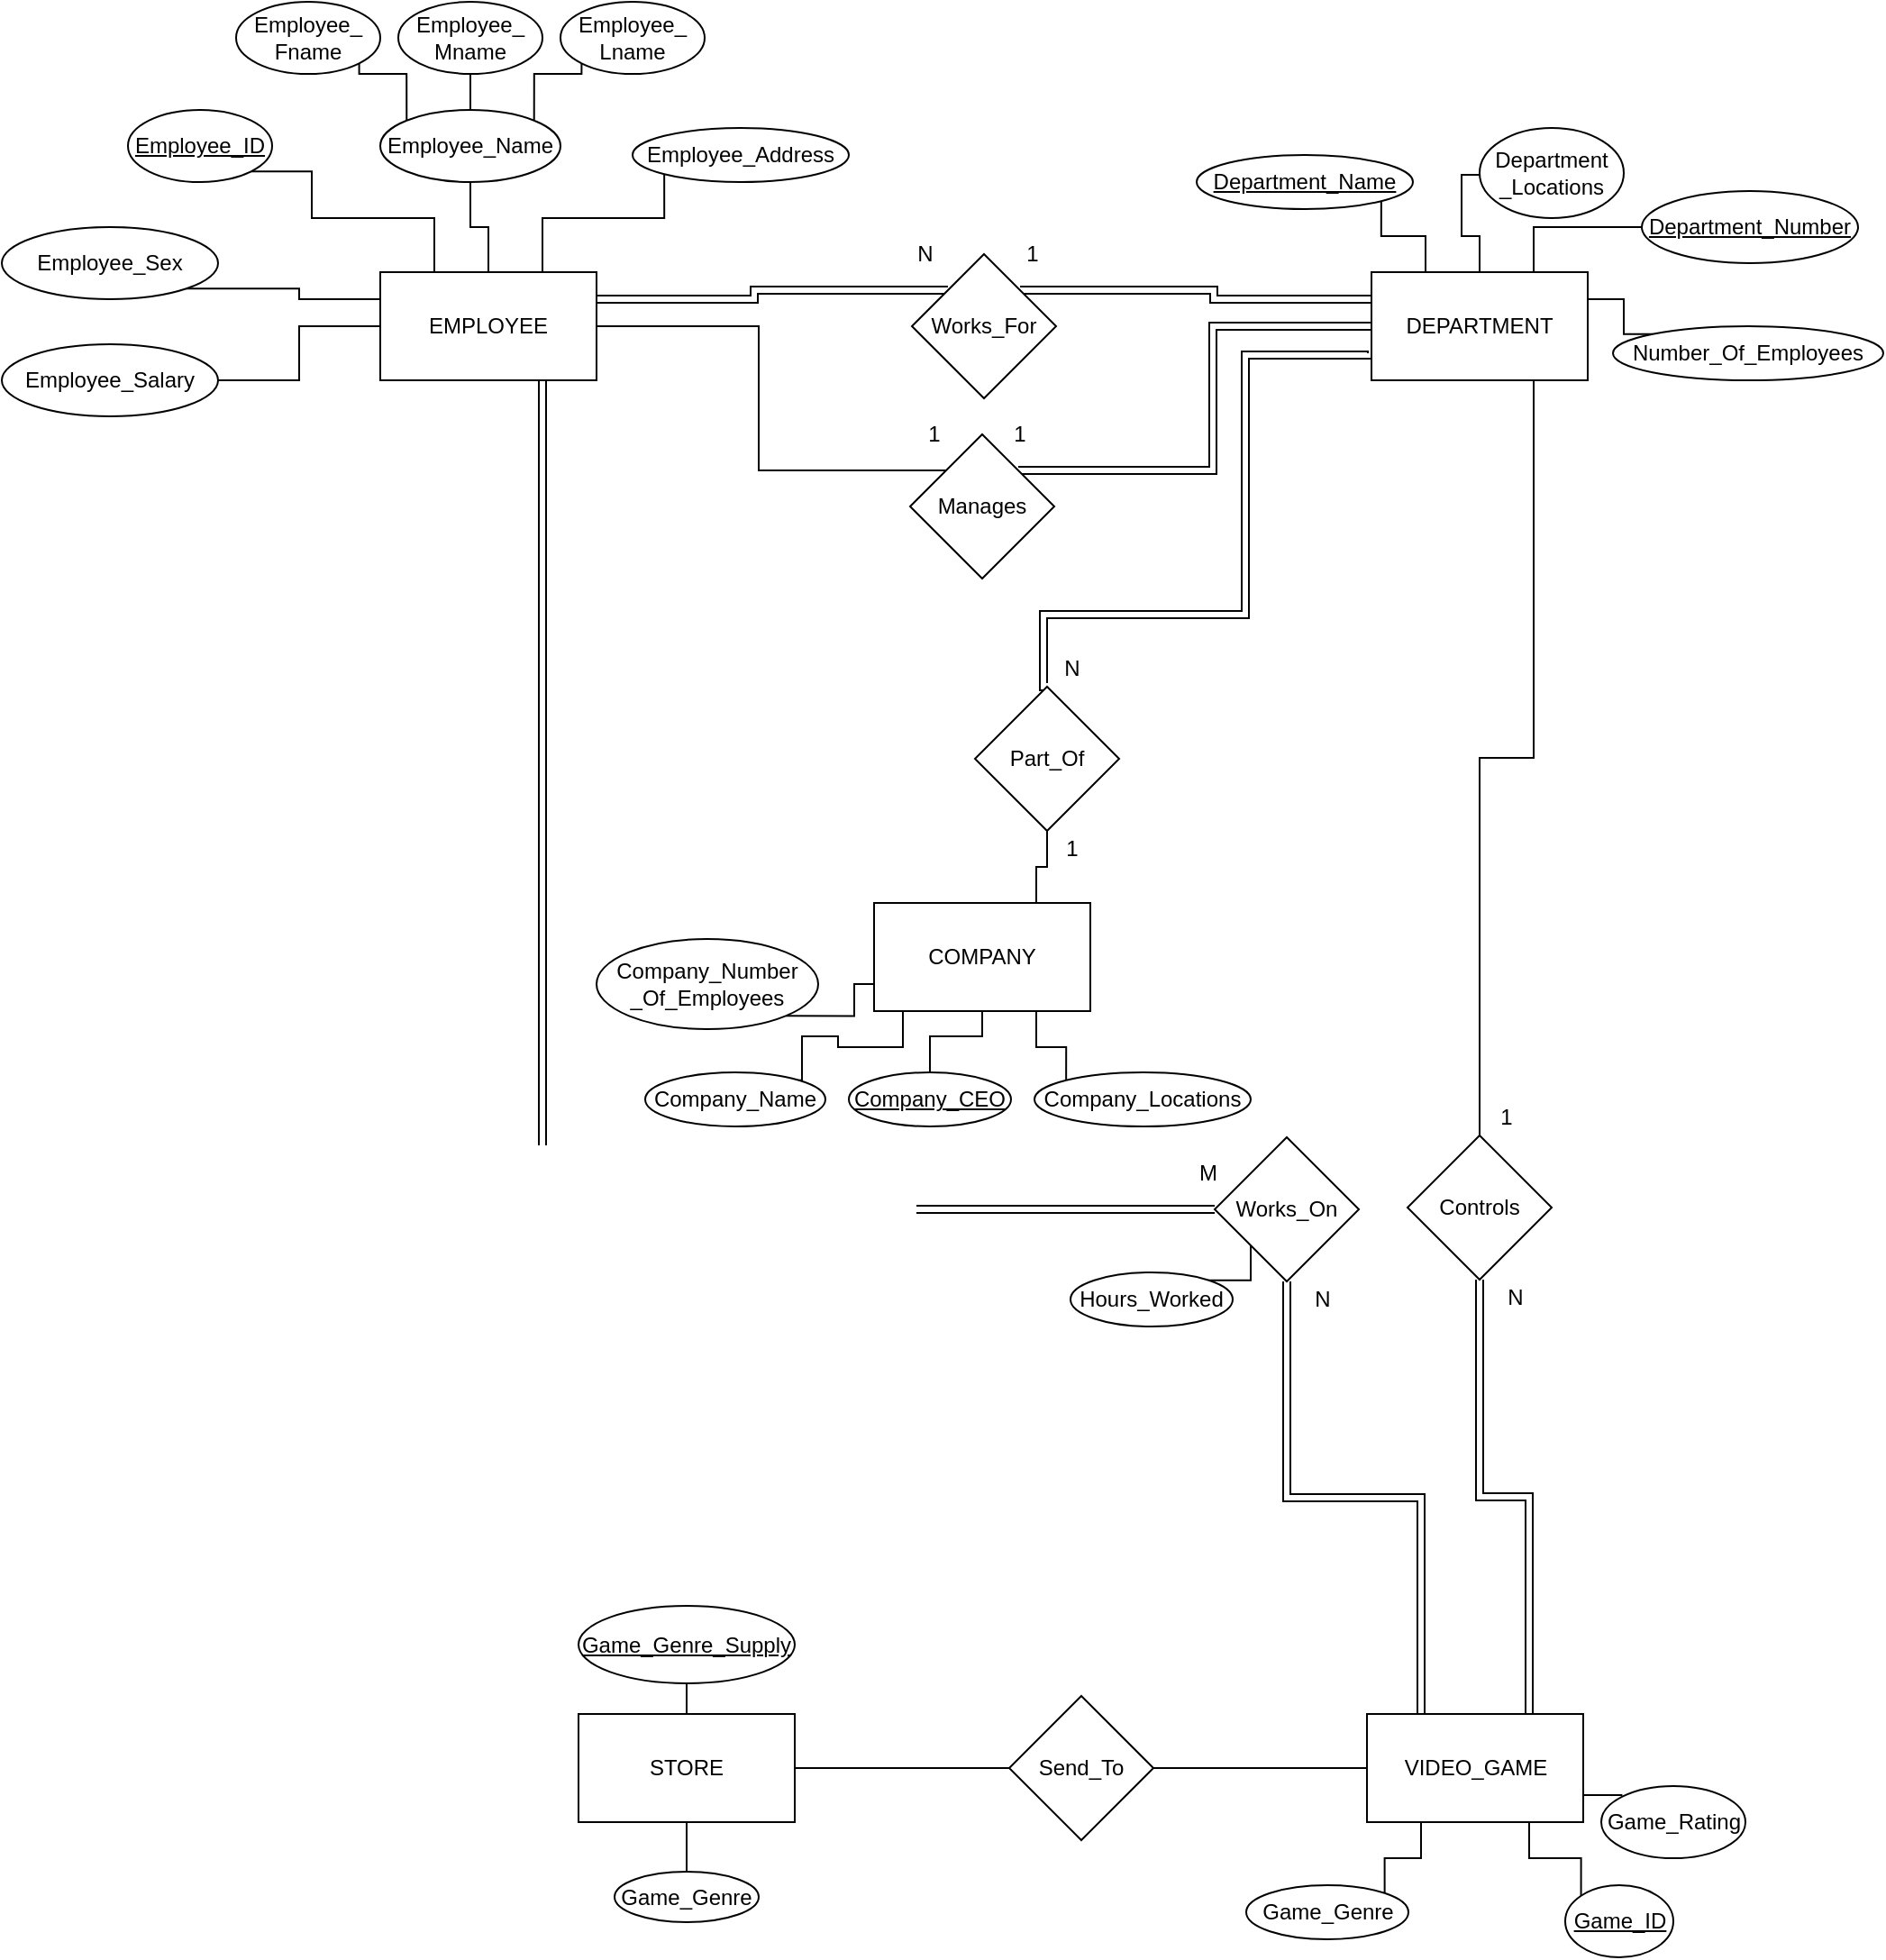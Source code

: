 <mxfile version="12.3.2" type="device" pages="5"><diagram id="pkWlkl_4wmQNtJCve50J" name="ER_Diagram"><mxGraphModel dx="2806" dy="2286" grid="1" gridSize="10" guides="1" tooltips="1" connect="1" arrows="1" fold="1" page="1" pageScale="1" pageWidth="850" pageHeight="1100" math="0" shadow="0"><root><mxCell id="I0w0LLHJPaxNUQu-10mH-0"/><mxCell id="I0w0LLHJPaxNUQu-10mH-1" parent="I0w0LLHJPaxNUQu-10mH-0"/><mxCell id="9fXInhG3Dvd31H-AmijZ-2" style="edgeStyle=orthogonalEdgeStyle;rounded=0;orthogonalLoop=1;jettySize=auto;html=1;exitX=0.75;exitY=1;exitDx=0;exitDy=0;entryX=0;entryY=0;entryDx=0;entryDy=0;endArrow=none;endFill=0;" edge="1" parent="I0w0LLHJPaxNUQu-10mH-1" source="I0w0LLHJPaxNUQu-10mH-2" target="Tpa4xKge-1lGGUMqEtfg-40"><mxGeometry relative="1" as="geometry"/></mxCell><mxCell id="9fXInhG3Dvd31H-AmijZ-3" style="edgeStyle=orthogonalEdgeStyle;rounded=0;orthogonalLoop=1;jettySize=auto;html=1;exitX=0.25;exitY=1;exitDx=0;exitDy=0;entryX=1;entryY=0;entryDx=0;entryDy=0;endArrow=none;endFill=0;" edge="1" parent="I0w0LLHJPaxNUQu-10mH-1" source="I0w0LLHJPaxNUQu-10mH-2" target="Tpa4xKge-1lGGUMqEtfg-39"><mxGeometry relative="1" as="geometry"><Array as="points"><mxPoint x="380" y="500"/><mxPoint x="380" y="520"/><mxPoint x="344" y="520"/><mxPoint x="344" y="514"/><mxPoint x="324" y="514"/></Array></mxGeometry></mxCell><mxCell id="I0w0LLHJPaxNUQu-10mH-2" value="COMPANY" style="rounded=0;whiteSpace=wrap;html=1;" vertex="1" parent="I0w0LLHJPaxNUQu-10mH-1"><mxGeometry x="364" y="440" width="120" height="60" as="geometry"/></mxCell><mxCell id="Tpa4xKge-1lGGUMqEtfg-28" style="edgeStyle=orthogonalEdgeStyle;rounded=0;orthogonalLoop=1;jettySize=auto;html=1;exitX=1;exitY=0.25;exitDx=0;exitDy=0;entryX=0;entryY=0;entryDx=0;entryDy=0;shape=link;" edge="1" parent="I0w0LLHJPaxNUQu-10mH-1" source="I0w0LLHJPaxNUQu-10mH-3" target="Tpa4xKge-1lGGUMqEtfg-24"><mxGeometry relative="1" as="geometry"/></mxCell><mxCell id="Tpa4xKge-1lGGUMqEtfg-30" style="edgeStyle=orthogonalEdgeStyle;rounded=0;orthogonalLoop=1;jettySize=auto;html=1;exitX=1;exitY=0.5;exitDx=0;exitDy=0;entryX=0;entryY=0;entryDx=0;entryDy=0;endArrow=none;endFill=0;" edge="1" parent="I0w0LLHJPaxNUQu-10mH-1" source="I0w0LLHJPaxNUQu-10mH-3" target="Tpa4xKge-1lGGUMqEtfg-25"><mxGeometry relative="1" as="geometry"><Array as="points"><mxPoint x="300" y="120"/><mxPoint x="300" y="200"/></Array></mxGeometry></mxCell><mxCell id="Tpa4xKge-1lGGUMqEtfg-51" style="edgeStyle=orthogonalEdgeStyle;rounded=0;orthogonalLoop=1;jettySize=auto;html=1;exitX=0.75;exitY=1;exitDx=0;exitDy=0;entryX=0;entryY=0.5;entryDx=0;entryDy=0;endArrow=none;endFill=0;shape=link;" edge="1" parent="I0w0LLHJPaxNUQu-10mH-1" source="I0w0LLHJPaxNUQu-10mH-3" target="Tpa4xKge-1lGGUMqEtfg-45"><mxGeometry relative="1" as="geometry"/></mxCell><mxCell id="I0w0LLHJPaxNUQu-10mH-3" value="EMPLOYEE" style="rounded=0;whiteSpace=wrap;html=1;" vertex="1" parent="I0w0LLHJPaxNUQu-10mH-1"><mxGeometry x="90" y="90" width="120" height="60" as="geometry"/></mxCell><mxCell id="Tpa4xKge-1lGGUMqEtfg-35" style="edgeStyle=orthogonalEdgeStyle;rounded=0;orthogonalLoop=1;jettySize=auto;html=1;exitX=0;exitY=0.75;exitDx=0;exitDy=0;entryX=0.5;entryY=0;entryDx=0;entryDy=0;endArrow=none;endFill=0;shape=link;" edge="1" parent="I0w0LLHJPaxNUQu-10mH-1" source="I0w0LLHJPaxNUQu-10mH-4" target="Tpa4xKge-1lGGUMqEtfg-34"><mxGeometry relative="1" as="geometry"><Array as="points"><mxPoint x="570" y="136"/><mxPoint x="570" y="280"/><mxPoint x="458" y="280"/></Array></mxGeometry></mxCell><mxCell id="Tpa4xKge-1lGGUMqEtfg-50" style="edgeStyle=orthogonalEdgeStyle;rounded=0;orthogonalLoop=1;jettySize=auto;html=1;exitX=0.75;exitY=1;exitDx=0;exitDy=0;entryX=0.5;entryY=0;entryDx=0;entryDy=0;endArrow=none;endFill=0;" edge="1" parent="I0w0LLHJPaxNUQu-10mH-1" source="I0w0LLHJPaxNUQu-10mH-4" target="Tpa4xKge-1lGGUMqEtfg-43"><mxGeometry relative="1" as="geometry"/></mxCell><mxCell id="fMg0SopHp3dBCs3YoweB-34" style="edgeStyle=orthogonalEdgeStyle;rounded=0;orthogonalLoop=1;jettySize=auto;html=1;exitX=0.25;exitY=0;exitDx=0;exitDy=0;entryX=1;entryY=1;entryDx=0;entryDy=0;endArrow=none;endFill=0;" edge="1" parent="I0w0LLHJPaxNUQu-10mH-1" source="I0w0LLHJPaxNUQu-10mH-4" target="Tpa4xKge-1lGGUMqEtfg-3"><mxGeometry relative="1" as="geometry"/></mxCell><mxCell id="fMg0SopHp3dBCs3YoweB-36" style="edgeStyle=orthogonalEdgeStyle;rounded=0;orthogonalLoop=1;jettySize=auto;html=1;exitX=0.5;exitY=0;exitDx=0;exitDy=0;entryX=0;entryY=0.5;entryDx=0;entryDy=0;endArrow=none;endFill=0;" edge="1" parent="I0w0LLHJPaxNUQu-10mH-1" source="I0w0LLHJPaxNUQu-10mH-4" target="Tpa4xKge-1lGGUMqEtfg-5"><mxGeometry relative="1" as="geometry"><Array as="points"><mxPoint x="700" y="70"/><mxPoint x="690" y="70"/><mxPoint x="690" y="36"/></Array></mxGeometry></mxCell><mxCell id="fMg0SopHp3dBCs3YoweB-37" style="edgeStyle=orthogonalEdgeStyle;rounded=0;orthogonalLoop=1;jettySize=auto;html=1;exitX=0.75;exitY=0;exitDx=0;exitDy=0;entryX=0;entryY=0.5;entryDx=0;entryDy=0;endArrow=none;endFill=0;" edge="1" parent="I0w0LLHJPaxNUQu-10mH-1" source="I0w0LLHJPaxNUQu-10mH-4" target="Tpa4xKge-1lGGUMqEtfg-37"><mxGeometry relative="1" as="geometry"/></mxCell><mxCell id="fMg0SopHp3dBCs3YoweB-38" style="edgeStyle=orthogonalEdgeStyle;rounded=0;orthogonalLoop=1;jettySize=auto;html=1;exitX=1;exitY=0.25;exitDx=0;exitDy=0;entryX=0;entryY=0;entryDx=0;entryDy=0;endArrow=none;endFill=0;" edge="1" parent="I0w0LLHJPaxNUQu-10mH-1" source="I0w0LLHJPaxNUQu-10mH-4" target="9fXInhG3Dvd31H-AmijZ-0"><mxGeometry relative="1" as="geometry"/></mxCell><mxCell id="I0w0LLHJPaxNUQu-10mH-4" value="DEPARTMENT" style="rounded=0;whiteSpace=wrap;html=1;" vertex="1" parent="I0w0LLHJPaxNUQu-10mH-1"><mxGeometry x="640" y="90" width="120" height="60" as="geometry"/></mxCell><mxCell id="Tpa4xKge-1lGGUMqEtfg-66" style="edgeStyle=orthogonalEdgeStyle;rounded=0;orthogonalLoop=1;jettySize=auto;html=1;exitX=0.25;exitY=1;exitDx=0;exitDy=0;entryX=1;entryY=0;entryDx=0;entryDy=0;endArrow=none;endFill=0;" edge="1" parent="I0w0LLHJPaxNUQu-10mH-1" source="I0w0LLHJPaxNUQu-10mH-6" target="Tpa4xKge-1lGGUMqEtfg-10"><mxGeometry relative="1" as="geometry"/></mxCell><mxCell id="Tpa4xKge-1lGGUMqEtfg-67" style="edgeStyle=orthogonalEdgeStyle;rounded=0;orthogonalLoop=1;jettySize=auto;html=1;exitX=0.75;exitY=1;exitDx=0;exitDy=0;entryX=0;entryY=0;entryDx=0;entryDy=0;endArrow=none;endFill=0;" edge="1" parent="I0w0LLHJPaxNUQu-10mH-1" source="I0w0LLHJPaxNUQu-10mH-6" target="Tpa4xKge-1lGGUMqEtfg-11"><mxGeometry relative="1" as="geometry"/></mxCell><mxCell id="fMg0SopHp3dBCs3YoweB-2" style="edgeStyle=orthogonalEdgeStyle;rounded=0;orthogonalLoop=1;jettySize=auto;html=1;exitX=1;exitY=0.75;exitDx=0;exitDy=0;entryX=0;entryY=0;entryDx=0;entryDy=0;endArrow=none;endFill=0;" edge="1" parent="I0w0LLHJPaxNUQu-10mH-1" source="I0w0LLHJPaxNUQu-10mH-6" target="fMg0SopHp3dBCs3YoweB-1"><mxGeometry relative="1" as="geometry"/></mxCell><mxCell id="C8VFhYp8qNl5yJrPvibs-2" style="edgeStyle=orthogonalEdgeStyle;rounded=0;orthogonalLoop=1;jettySize=auto;html=1;exitX=0;exitY=0.5;exitDx=0;exitDy=0;entryX=1;entryY=0.5;entryDx=0;entryDy=0;endArrow=none;endFill=0;" edge="1" parent="I0w0LLHJPaxNUQu-10mH-1" source="I0w0LLHJPaxNUQu-10mH-6" target="C8VFhYp8qNl5yJrPvibs-1"><mxGeometry relative="1" as="geometry"/></mxCell><mxCell id="I0w0LLHJPaxNUQu-10mH-6" value="VIDEO_GAME" style="rounded=0;whiteSpace=wrap;html=1;" vertex="1" parent="I0w0LLHJPaxNUQu-10mH-1"><mxGeometry x="637.5" y="890" width="120" height="60" as="geometry"/></mxCell><mxCell id="Tpa4xKge-1lGGUMqEtfg-12" style="edgeStyle=orthogonalEdgeStyle;rounded=0;orthogonalLoop=1;jettySize=auto;html=1;exitX=0.5;exitY=1;exitDx=0;exitDy=0;entryX=0.5;entryY=0;entryDx=0;entryDy=0;endArrow=none;endFill=0;" edge="1" parent="I0w0LLHJPaxNUQu-10mH-1" source="Tpa4xKge-1lGGUMqEtfg-0" target="I0w0LLHJPaxNUQu-10mH-3"><mxGeometry relative="1" as="geometry"/></mxCell><mxCell id="tMQsCEg2LR_papdAcjPk-3" style="edgeStyle=orthogonalEdgeStyle;rounded=0;orthogonalLoop=1;jettySize=auto;html=1;exitX=0.5;exitY=0;exitDx=0;exitDy=0;entryX=0.5;entryY=1;entryDx=0;entryDy=0;endArrow=none;endFill=0;" edge="1" parent="I0w0LLHJPaxNUQu-10mH-1" source="Tpa4xKge-1lGGUMqEtfg-0" target="tMQsCEg2LR_papdAcjPk-0"><mxGeometry relative="1" as="geometry"/></mxCell><mxCell id="tMQsCEg2LR_papdAcjPk-4" style="edgeStyle=orthogonalEdgeStyle;rounded=0;orthogonalLoop=1;jettySize=auto;html=1;exitX=1;exitY=0;exitDx=0;exitDy=0;entryX=0;entryY=1;entryDx=0;entryDy=0;endArrow=none;endFill=0;" edge="1" parent="I0w0LLHJPaxNUQu-10mH-1" source="Tpa4xKge-1lGGUMqEtfg-0" target="tMQsCEg2LR_papdAcjPk-1"><mxGeometry relative="1" as="geometry"/></mxCell><mxCell id="tMQsCEg2LR_papdAcjPk-5" style="edgeStyle=orthogonalEdgeStyle;rounded=0;orthogonalLoop=1;jettySize=auto;html=1;exitX=0;exitY=0;exitDx=0;exitDy=0;entryX=1;entryY=1;entryDx=0;entryDy=0;endArrow=none;endFill=0;" edge="1" parent="I0w0LLHJPaxNUQu-10mH-1" source="Tpa4xKge-1lGGUMqEtfg-0" target="tMQsCEg2LR_papdAcjPk-2"><mxGeometry relative="1" as="geometry"/></mxCell><mxCell id="Tpa4xKge-1lGGUMqEtfg-0" value="Employee_Name" style="ellipse;whiteSpace=wrap;html=1;" vertex="1" parent="I0w0LLHJPaxNUQu-10mH-1"><mxGeometry x="90" width="100" height="40" as="geometry"/></mxCell><mxCell id="Tpa4xKge-1lGGUMqEtfg-14" style="edgeStyle=orthogonalEdgeStyle;rounded=0;orthogonalLoop=1;jettySize=auto;html=1;exitX=0;exitY=1;exitDx=0;exitDy=0;entryX=0.75;entryY=0;entryDx=0;entryDy=0;endArrow=none;endFill=0;" edge="1" parent="I0w0LLHJPaxNUQu-10mH-1" source="Tpa4xKge-1lGGUMqEtfg-1" target="I0w0LLHJPaxNUQu-10mH-3"><mxGeometry relative="1" as="geometry"><Array as="points"><mxPoint x="248" y="60"/><mxPoint x="180" y="60"/></Array></mxGeometry></mxCell><mxCell id="Tpa4xKge-1lGGUMqEtfg-1" value="Employee_Address" style="ellipse;whiteSpace=wrap;html=1;" vertex="1" parent="I0w0LLHJPaxNUQu-10mH-1"><mxGeometry x="230" y="10" width="120" height="30" as="geometry"/></mxCell><mxCell id="Tpa4xKge-1lGGUMqEtfg-13" style="edgeStyle=orthogonalEdgeStyle;rounded=0;orthogonalLoop=1;jettySize=auto;html=1;exitX=1;exitY=1;exitDx=0;exitDy=0;entryX=0.25;entryY=0;entryDx=0;entryDy=0;endArrow=none;endFill=0;" edge="1" parent="I0w0LLHJPaxNUQu-10mH-1" source="Tpa4xKge-1lGGUMqEtfg-2" target="I0w0LLHJPaxNUQu-10mH-3"><mxGeometry relative="1" as="geometry"><Array as="points"><mxPoint x="52" y="60"/><mxPoint x="120" y="60"/></Array></mxGeometry></mxCell><mxCell id="Tpa4xKge-1lGGUMqEtfg-2" value="Employee_ID" style="ellipse;whiteSpace=wrap;html=1;fontStyle=4" vertex="1" parent="I0w0LLHJPaxNUQu-10mH-1"><mxGeometry x="-50" width="80" height="40" as="geometry"/></mxCell><mxCell id="Tpa4xKge-1lGGUMqEtfg-3" value="Department_Name" style="ellipse;whiteSpace=wrap;html=1;fontStyle=4" vertex="1" parent="I0w0LLHJPaxNUQu-10mH-1"><mxGeometry x="543" y="25" width="120" height="30" as="geometry"/></mxCell><mxCell id="Tpa4xKge-1lGGUMqEtfg-5" value="Department&lt;br&gt;_Locations" style="ellipse;whiteSpace=wrap;html=1;" vertex="1" parent="I0w0LLHJPaxNUQu-10mH-1"><mxGeometry x="700" y="10" width="80" height="50" as="geometry"/></mxCell><mxCell id="Tpa4xKge-1lGGUMqEtfg-10" value="Game_Genre" style="ellipse;whiteSpace=wrap;html=1;" vertex="1" parent="I0w0LLHJPaxNUQu-10mH-1"><mxGeometry x="570.5" y="985" width="90" height="30" as="geometry"/></mxCell><mxCell id="Tpa4xKge-1lGGUMqEtfg-11" value="Game_ID" style="ellipse;whiteSpace=wrap;html=1;fontStyle=4" vertex="1" parent="I0w0LLHJPaxNUQu-10mH-1"><mxGeometry x="747.5" y="985" width="60" height="40" as="geometry"/></mxCell><mxCell id="Tpa4xKge-1lGGUMqEtfg-21" style="edgeStyle=orthogonalEdgeStyle;rounded=0;orthogonalLoop=1;jettySize=auto;html=1;exitX=1;exitY=1;exitDx=0;exitDy=0;entryX=0;entryY=0.25;entryDx=0;entryDy=0;endArrow=none;endFill=0;" edge="1" parent="I0w0LLHJPaxNUQu-10mH-1" source="Tpa4xKge-1lGGUMqEtfg-18" target="I0w0LLHJPaxNUQu-10mH-3"><mxGeometry relative="1" as="geometry"/></mxCell><mxCell id="Tpa4xKge-1lGGUMqEtfg-18" value="Employee_Sex" style="ellipse;whiteSpace=wrap;html=1;" vertex="1" parent="I0w0LLHJPaxNUQu-10mH-1"><mxGeometry x="-120" y="65" width="120" height="40" as="geometry"/></mxCell><mxCell id="Tpa4xKge-1lGGUMqEtfg-22" style="edgeStyle=orthogonalEdgeStyle;rounded=0;orthogonalLoop=1;jettySize=auto;html=1;exitX=1;exitY=0.5;exitDx=0;exitDy=0;entryX=0;entryY=0.5;entryDx=0;entryDy=0;endArrow=none;endFill=0;" edge="1" parent="I0w0LLHJPaxNUQu-10mH-1" source="Tpa4xKge-1lGGUMqEtfg-19" target="I0w0LLHJPaxNUQu-10mH-3"><mxGeometry relative="1" as="geometry"/></mxCell><mxCell id="Tpa4xKge-1lGGUMqEtfg-19" value="Employee_Salary" style="ellipse;whiteSpace=wrap;html=1;" vertex="1" parent="I0w0LLHJPaxNUQu-10mH-1"><mxGeometry x="-120" y="130" width="120" height="40" as="geometry"/></mxCell><mxCell id="Tpa4xKge-1lGGUMqEtfg-29" style="edgeStyle=orthogonalEdgeStyle;rounded=0;orthogonalLoop=1;jettySize=auto;html=1;exitX=1;exitY=0;exitDx=0;exitDy=0;entryX=0;entryY=0.25;entryDx=0;entryDy=0;shape=link;" edge="1" parent="I0w0LLHJPaxNUQu-10mH-1" source="Tpa4xKge-1lGGUMqEtfg-24" target="I0w0LLHJPaxNUQu-10mH-4"><mxGeometry relative="1" as="geometry"/></mxCell><mxCell id="Tpa4xKge-1lGGUMqEtfg-24" value="Works_For" style="rhombus;whiteSpace=wrap;html=1;" vertex="1" parent="I0w0LLHJPaxNUQu-10mH-1"><mxGeometry x="385" y="80" width="80" height="80" as="geometry"/></mxCell><mxCell id="Tpa4xKge-1lGGUMqEtfg-31" style="edgeStyle=orthogonalEdgeStyle;shape=link;rounded=0;orthogonalLoop=1;jettySize=auto;html=1;exitX=1;exitY=0;exitDx=0;exitDy=0;entryX=0;entryY=0.5;entryDx=0;entryDy=0;" edge="1" parent="I0w0LLHJPaxNUQu-10mH-1" source="Tpa4xKge-1lGGUMqEtfg-25" target="I0w0LLHJPaxNUQu-10mH-4"><mxGeometry relative="1" as="geometry"/></mxCell><mxCell id="Tpa4xKge-1lGGUMqEtfg-25" value="Manages" style="rhombus;whiteSpace=wrap;html=1;" vertex="1" parent="I0w0LLHJPaxNUQu-10mH-1"><mxGeometry x="384" y="180" width="80" height="80" as="geometry"/></mxCell><mxCell id="Tpa4xKge-1lGGUMqEtfg-33" style="edgeStyle=orthogonalEdgeStyle;rounded=0;orthogonalLoop=1;jettySize=auto;html=1;exitX=0.5;exitY=0;exitDx=0;exitDy=0;entryX=0.5;entryY=1;entryDx=0;entryDy=0;endArrow=none;endFill=0;" edge="1" parent="I0w0LLHJPaxNUQu-10mH-1" source="Tpa4xKge-1lGGUMqEtfg-32" target="I0w0LLHJPaxNUQu-10mH-2"><mxGeometry relative="1" as="geometry"/></mxCell><mxCell id="Tpa4xKge-1lGGUMqEtfg-32" value="Company_CEO" style="ellipse;whiteSpace=wrap;html=1;fontStyle=4" vertex="1" parent="I0w0LLHJPaxNUQu-10mH-1"><mxGeometry x="350" y="534" width="90" height="30" as="geometry"/></mxCell><mxCell id="Tpa4xKge-1lGGUMqEtfg-36" style="edgeStyle=orthogonalEdgeStyle;rounded=0;orthogonalLoop=1;jettySize=auto;html=1;exitX=0.5;exitY=1;exitDx=0;exitDy=0;entryX=0.75;entryY=0;entryDx=0;entryDy=0;endArrow=none;endFill=0;" edge="1" parent="I0w0LLHJPaxNUQu-10mH-1" source="Tpa4xKge-1lGGUMqEtfg-34" target="I0w0LLHJPaxNUQu-10mH-2"><mxGeometry relative="1" as="geometry"/></mxCell><mxCell id="Tpa4xKge-1lGGUMqEtfg-34" value="Part_Of" style="rhombus;whiteSpace=wrap;html=1;" vertex="1" parent="I0w0LLHJPaxNUQu-10mH-1"><mxGeometry x="420" y="320" width="80" height="80" as="geometry"/></mxCell><mxCell id="Tpa4xKge-1lGGUMqEtfg-37" value="Department_Number" style="ellipse;whiteSpace=wrap;html=1;fontStyle=4" vertex="1" parent="I0w0LLHJPaxNUQu-10mH-1"><mxGeometry x="790" y="45" width="120" height="40" as="geometry"/></mxCell><mxCell id="Tpa4xKge-1lGGUMqEtfg-39" value="Company_Name" style="ellipse;whiteSpace=wrap;html=1;" vertex="1" parent="I0w0LLHJPaxNUQu-10mH-1"><mxGeometry x="237" y="534" width="100" height="30" as="geometry"/></mxCell><mxCell id="Tpa4xKge-1lGGUMqEtfg-40" value="Company_Locations" style="ellipse;whiteSpace=wrap;html=1;" vertex="1" parent="I0w0LLHJPaxNUQu-10mH-1"><mxGeometry x="453" y="534" width="120" height="30" as="geometry"/></mxCell><mxCell id="Tpa4xKge-1lGGUMqEtfg-73" style="edgeStyle=orthogonalEdgeStyle;shape=link;rounded=0;orthogonalLoop=1;jettySize=auto;html=1;exitX=0.5;exitY=1;exitDx=0;exitDy=0;entryX=0.75;entryY=0;entryDx=0;entryDy=0;endArrow=none;endFill=0;" edge="1" parent="I0w0LLHJPaxNUQu-10mH-1" source="Tpa4xKge-1lGGUMqEtfg-43" target="I0w0LLHJPaxNUQu-10mH-6"><mxGeometry relative="1" as="geometry"/></mxCell><mxCell id="Tpa4xKge-1lGGUMqEtfg-43" value="Controls" style="rhombus;whiteSpace=wrap;html=1;" vertex="1" parent="I0w0LLHJPaxNUQu-10mH-1"><mxGeometry x="660" y="569" width="80" height="80" as="geometry"/></mxCell><mxCell id="Tpa4xKge-1lGGUMqEtfg-48" style="edgeStyle=orthogonalEdgeStyle;rounded=0;orthogonalLoop=1;jettySize=auto;html=1;exitX=0.5;exitY=1;exitDx=0;exitDy=0;entryX=0.25;entryY=0;entryDx=0;entryDy=0;endArrow=none;endFill=0;shape=link;" edge="1" parent="I0w0LLHJPaxNUQu-10mH-1" source="Tpa4xKge-1lGGUMqEtfg-45" target="I0w0LLHJPaxNUQu-10mH-6"><mxGeometry relative="1" as="geometry"/></mxCell><mxCell id="Tpa4xKge-1lGGUMqEtfg-45" value="Works_On" style="rhombus;whiteSpace=wrap;html=1;" vertex="1" parent="I0w0LLHJPaxNUQu-10mH-1"><mxGeometry x="553" y="570" width="80" height="80" as="geometry"/></mxCell><mxCell id="fMg0SopHp3dBCs3YoweB-39" style="edgeStyle=orthogonalEdgeStyle;rounded=0;orthogonalLoop=1;jettySize=auto;html=1;exitX=1;exitY=0;exitDx=0;exitDy=0;entryX=0;entryY=1;entryDx=0;entryDy=0;endArrow=none;endFill=0;" edge="1" parent="I0w0LLHJPaxNUQu-10mH-1" source="Tpa4xKge-1lGGUMqEtfg-74" target="Tpa4xKge-1lGGUMqEtfg-45"><mxGeometry relative="1" as="geometry"/></mxCell><mxCell id="Tpa4xKge-1lGGUMqEtfg-74" value="Hours_Worked" style="ellipse;whiteSpace=wrap;html=1;" vertex="1" parent="I0w0LLHJPaxNUQu-10mH-1"><mxGeometry x="473" y="645" width="90" height="30" as="geometry"/></mxCell><mxCell id="9fXInhG3Dvd31H-AmijZ-0" value="Number_Of_Employees" style="ellipse;whiteSpace=wrap;html=1;" vertex="1" parent="I0w0LLHJPaxNUQu-10mH-1"><mxGeometry x="774" y="120" width="150" height="30" as="geometry"/></mxCell><mxCell id="fMg0SopHp3dBCs3YoweB-1" value="Game_Rating" style="ellipse;whiteSpace=wrap;html=1;" vertex="1" parent="I0w0LLHJPaxNUQu-10mH-1"><mxGeometry x="767.5" y="930" width="80" height="40" as="geometry"/></mxCell><mxCell id="fMg0SopHp3dBCs3YoweB-3" value="N" style="text;html=1;strokeColor=none;fillColor=none;align=center;verticalAlign=middle;whiteSpace=wrap;rounded=0;" vertex="1" parent="I0w0LLHJPaxNUQu-10mH-1"><mxGeometry x="385" y="70" width="15" height="20" as="geometry"/></mxCell><mxCell id="fMg0SopHp3dBCs3YoweB-4" value="1" style="text;html=1;strokeColor=none;fillColor=none;align=center;verticalAlign=middle;whiteSpace=wrap;rounded=0;" vertex="1" parent="I0w0LLHJPaxNUQu-10mH-1"><mxGeometry x="444" y="70" width="16" height="20" as="geometry"/></mxCell><mxCell id="fMg0SopHp3dBCs3YoweB-5" value="1" style="text;html=1;strokeColor=none;fillColor=none;align=center;verticalAlign=middle;whiteSpace=wrap;rounded=0;" vertex="1" parent="I0w0LLHJPaxNUQu-10mH-1"><mxGeometry x="390" y="170" width="15" height="20" as="geometry"/></mxCell><mxCell id="fMg0SopHp3dBCs3YoweB-6" value="1" style="text;html=1;strokeColor=none;fillColor=none;align=center;verticalAlign=middle;whiteSpace=wrap;rounded=0;" vertex="1" parent="I0w0LLHJPaxNUQu-10mH-1"><mxGeometry x="440" y="170" width="10" height="20" as="geometry"/></mxCell><mxCell id="fMg0SopHp3dBCs3YoweB-7" value="M" style="text;html=1;strokeColor=none;fillColor=none;align=center;verticalAlign=middle;whiteSpace=wrap;rounded=0;" vertex="1" parent="I0w0LLHJPaxNUQu-10mH-1"><mxGeometry x="543" y="580" width="13" height="20" as="geometry"/></mxCell><mxCell id="fMg0SopHp3dBCs3YoweB-8" value="N" style="text;html=1;strokeColor=none;fillColor=none;align=center;verticalAlign=middle;whiteSpace=wrap;rounded=0;" vertex="1" parent="I0w0LLHJPaxNUQu-10mH-1"><mxGeometry x="468" y="300" width="12" height="20" as="geometry"/></mxCell><mxCell id="fMg0SopHp3dBCs3YoweB-9" value="1" style="text;html=1;strokeColor=none;fillColor=none;align=center;verticalAlign=middle;whiteSpace=wrap;rounded=0;" vertex="1" parent="I0w0LLHJPaxNUQu-10mH-1"><mxGeometry x="468" y="400" width="12" height="20" as="geometry"/></mxCell><mxCell id="fMg0SopHp3dBCs3YoweB-10" value="N" style="text;html=1;strokeColor=none;fillColor=none;align=center;verticalAlign=middle;whiteSpace=wrap;rounded=0;" vertex="1" parent="I0w0LLHJPaxNUQu-10mH-1"><mxGeometry x="603" y="650" width="20" height="20" as="geometry"/></mxCell><mxCell id="fMg0SopHp3dBCs3YoweB-13" value="1" style="text;html=1;strokeColor=none;fillColor=none;align=center;verticalAlign=middle;whiteSpace=wrap;rounded=0;" vertex="1" parent="I0w0LLHJPaxNUQu-10mH-1"><mxGeometry x="710" y="549" width="10" height="20" as="geometry"/></mxCell><mxCell id="fMg0SopHp3dBCs3YoweB-14" value="N" style="text;html=1;strokeColor=none;fillColor=none;align=center;verticalAlign=middle;whiteSpace=wrap;rounded=0;" vertex="1" parent="I0w0LLHJPaxNUQu-10mH-1"><mxGeometry x="710" y="649" width="20" height="20" as="geometry"/></mxCell><mxCell id="zgAIjad5sz95lb8CeOy5-1" style="edgeStyle=orthogonalEdgeStyle;rounded=0;orthogonalLoop=1;jettySize=auto;html=1;exitX=1;exitY=1;exitDx=0;exitDy=0;entryX=0;entryY=0.75;entryDx=0;entryDy=0;endArrow=none;endFill=0;" edge="1" parent="I0w0LLHJPaxNUQu-10mH-1" source="zgAIjad5sz95lb8CeOy5-0" target="I0w0LLHJPaxNUQu-10mH-2"><mxGeometry relative="1" as="geometry"/></mxCell><mxCell id="zgAIjad5sz95lb8CeOy5-0" value="Company_Number&lt;br&gt;_Of_Employees" style="ellipse;whiteSpace=wrap;html=1;" vertex="1" parent="I0w0LLHJPaxNUQu-10mH-1"><mxGeometry x="210" y="460" width="123" height="50" as="geometry"/></mxCell><mxCell id="tMQsCEg2LR_papdAcjPk-0" value="Employee_&lt;br&gt;Mname" style="ellipse;whiteSpace=wrap;html=1;" vertex="1" parent="I0w0LLHJPaxNUQu-10mH-1"><mxGeometry x="100" y="-60" width="80" height="40" as="geometry"/></mxCell><mxCell id="tMQsCEg2LR_papdAcjPk-1" value="Employee_&lt;br&gt;Lname" style="ellipse;whiteSpace=wrap;html=1;" vertex="1" parent="I0w0LLHJPaxNUQu-10mH-1"><mxGeometry x="190" y="-60" width="80" height="40" as="geometry"/></mxCell><mxCell id="tMQsCEg2LR_papdAcjPk-2" value="Employee_&lt;br&gt;Fname" style="ellipse;whiteSpace=wrap;html=1;" vertex="1" parent="I0w0LLHJPaxNUQu-10mH-1"><mxGeometry x="10" y="-60" width="80" height="40" as="geometry"/></mxCell><mxCell id="CXb28EFtbrFEi3Utuk-g-3" style="edgeStyle=orthogonalEdgeStyle;rounded=0;orthogonalLoop=1;jettySize=auto;html=1;exitX=0.5;exitY=0;exitDx=0;exitDy=0;entryX=0.5;entryY=1;entryDx=0;entryDy=0;endArrow=none;endFill=0;" edge="1" parent="I0w0LLHJPaxNUQu-10mH-1" source="C8VFhYp8qNl5yJrPvibs-0" target="CXb28EFtbrFEi3Utuk-g-0"><mxGeometry relative="1" as="geometry"/></mxCell><mxCell id="C8VFhYp8qNl5yJrPvibs-0" value="STORE" style="rounded=0;whiteSpace=wrap;html=1;" vertex="1" parent="I0w0LLHJPaxNUQu-10mH-1"><mxGeometry x="200" y="890" width="120" height="60" as="geometry"/></mxCell><mxCell id="C8VFhYp8qNl5yJrPvibs-3" style="edgeStyle=orthogonalEdgeStyle;rounded=0;orthogonalLoop=1;jettySize=auto;html=1;exitX=0;exitY=0.5;exitDx=0;exitDy=0;entryX=1;entryY=0.5;entryDx=0;entryDy=0;endArrow=none;endFill=0;" edge="1" parent="I0w0LLHJPaxNUQu-10mH-1" source="C8VFhYp8qNl5yJrPvibs-1" target="C8VFhYp8qNl5yJrPvibs-0"><mxGeometry relative="1" as="geometry"/></mxCell><mxCell id="C8VFhYp8qNl5yJrPvibs-1" value="Send_To" style="rhombus;whiteSpace=wrap;html=1;" vertex="1" parent="I0w0LLHJPaxNUQu-10mH-1"><mxGeometry x="439" y="880" width="80" height="80" as="geometry"/></mxCell><mxCell id="CXb28EFtbrFEi3Utuk-g-0" value="Game_Genre_Supply" style="ellipse;whiteSpace=wrap;html=1;fontStyle=4" vertex="1" parent="I0w0LLHJPaxNUQu-10mH-1"><mxGeometry x="200" y="830" width="120" height="43" as="geometry"/></mxCell><mxCell id="CXb28EFtbrFEi3Utuk-g-2" style="edgeStyle=orthogonalEdgeStyle;rounded=0;orthogonalLoop=1;jettySize=auto;html=1;exitX=0.5;exitY=0;exitDx=0;exitDy=0;entryX=0.5;entryY=1;entryDx=0;entryDy=0;endArrow=none;endFill=0;" edge="1" parent="I0w0LLHJPaxNUQu-10mH-1" source="CXb28EFtbrFEi3Utuk-g-1" target="C8VFhYp8qNl5yJrPvibs-0"><mxGeometry relative="1" as="geometry"/></mxCell><mxCell id="CXb28EFtbrFEi3Utuk-g-1" value="Game_Genre" style="ellipse;whiteSpace=wrap;html=1;" vertex="1" parent="I0w0LLHJPaxNUQu-10mH-1"><mxGeometry x="220" y="977.5" width="80" height="28" as="geometry"/></mxCell></root></mxGraphModel></diagram><diagram id="ZIPgqgeMAU90umKxLe4V" name="DB_Schema"><mxGraphModel dx="1087" dy="659" grid="1" gridSize="10" guides="1" tooltips="1" connect="1" arrows="1" fold="1" page="1" pageScale="1" pageWidth="850" pageHeight="1100" math="0" shadow="0"><root><mxCell id="nCg6refTpVUew_x6CigD-0"/><mxCell id="nCg6refTpVUew_x6CigD-1" parent="nCg6refTpVUew_x6CigD-0"/><mxCell id="nCg6refTpVUew_x6CigD-2" value="DEPARTMENT" style="text;html=1;strokeColor=none;fillColor=none;align=center;verticalAlign=middle;whiteSpace=wrap;rounded=0;" vertex="1" parent="nCg6refTpVUew_x6CigD-1"><mxGeometry x="39" y="345" width="90" height="20" as="geometry"/></mxCell><mxCell id="nCg6refTpVUew_x6CigD-3" value="EMPLOYEE" style="text;html=1;strokeColor=none;fillColor=none;align=center;verticalAlign=middle;whiteSpace=wrap;rounded=0;" vertex="1" parent="nCg6refTpVUew_x6CigD-1"><mxGeometry x="39" y="225" width="80" height="20" as="geometry"/></mxCell><mxCell id="nCg6refTpVUew_x6CigD-4" value="COMPANY" style="text;html=1;strokeColor=none;fillColor=none;align=center;verticalAlign=middle;whiteSpace=wrap;rounded=0;" vertex="1" parent="nCg6refTpVUew_x6CigD-1"><mxGeometry x="60.5" y="465" width="70" height="20" as="geometry"/></mxCell><mxCell id="nCg6refTpVUew_x6CigD-5" value="VIDEO_GAME_PROJECT" style="text;html=1;strokeColor=none;fillColor=none;align=center;verticalAlign=middle;whiteSpace=wrap;rounded=0;" vertex="1" parent="nCg6refTpVUew_x6CigD-1"><mxGeometry x="39" y="704" width="159" height="20" as="geometry"/></mxCell><mxCell id="7Qw3aDB7f3oObxKeAIBY-5" value="Employee_ID" style="text;html=1;align=center;verticalAlign=middle;whiteSpace=wrap;rounded=0;fillColor=#f5f5f5;strokeColor=#666666;fontColor=#333333;fontStyle=4" vertex="1" parent="nCg6refTpVUew_x6CigD-1"><mxGeometry x="39" y="255" width="80" height="20" as="geometry"/></mxCell><mxCell id="7Qw3aDB7f3oObxKeAIBY-6" value="Department_Name" style="text;html=1;align=center;verticalAlign=middle;whiteSpace=wrap;rounded=0;fillColor=#f5f5f5;strokeColor=#666666;fontColor=#333333;fontStyle=4" vertex="1" parent="nCg6refTpVUew_x6CigD-1"><mxGeometry x="39" y="375" width="110" height="20" as="geometry"/></mxCell><mxCell id="zb_4u3D1972VGXdrIrJa-1" style="edgeStyle=orthogonalEdgeStyle;rounded=0;orthogonalLoop=1;jettySize=auto;html=1;exitX=0.25;exitY=1;exitDx=0;exitDy=0;entryX=0.5;entryY=1;entryDx=0;entryDy=0;startArrow=none;startFill=0;endArrow=classic;endFill=1;" edge="1" parent="nCg6refTpVUew_x6CigD-1" source="7Qw3aDB7f3oObxKeAIBY-7" target="7Qw3aDB7f3oObxKeAIBY-5"><mxGeometry relative="1" as="geometry"><Array as="points"><mxPoint x="67" y="535"/><mxPoint x="30" y="535"/><mxPoint x="30" y="310"/><mxPoint x="79" y="310"/></Array></mxGeometry></mxCell><mxCell id="7Qw3aDB7f3oObxKeAIBY-7" value="Company_CEO_ID" style="text;html=1;align=center;verticalAlign=middle;whiteSpace=wrap;rounded=0;fillColor=#f5f5f5;strokeColor=#666666;fontColor=#333333;fontStyle=4" vertex="1" parent="nCg6refTpVUew_x6CigD-1"><mxGeometry x="39" y="495" width="112" height="20" as="geometry"/></mxCell><mxCell id="nriuEcVPDP_5sA9yVsUk-3" style="edgeStyle=orthogonalEdgeStyle;rounded=0;orthogonalLoop=1;jettySize=auto;html=1;exitX=0.25;exitY=1;exitDx=0;exitDy=0;entryX=0.25;entryY=1;entryDx=0;entryDy=0;startArrow=none;startFill=0;endArrow=classic;endFill=1;" edge="1" parent="nCg6refTpVUew_x6CigD-1" source="7Qw3aDB7f3oObxKeAIBY-8" target="ykzurtgI0NPfVA8TbmjO-2"><mxGeometry relative="1" as="geometry"><Array as="points"><mxPoint x="58.5" y="775"/><mxPoint x="32.5" y="775"/><mxPoint x="32.5" y="675"/><mxPoint x="120.5" y="675"/></Array></mxGeometry></mxCell><mxCell id="7Qw3aDB7f3oObxKeAIBY-8" value="Game_ID" style="text;html=1;align=center;verticalAlign=middle;whiteSpace=wrap;rounded=0;fillColor=#f5f5f5;strokeColor=#666666;fontColor=#333333;fontStyle=4" vertex="1" parent="nCg6refTpVUew_x6CigD-1"><mxGeometry x="39" y="735" width="80" height="20" as="geometry"/></mxCell><mxCell id="7Qw3aDB7f3oObxKeAIBY-10" value="Employee_Fname" style="text;html=1;align=center;verticalAlign=middle;whiteSpace=wrap;rounded=0;fillColor=#f5f5f5;strokeColor=#666666;fontColor=#333333;" vertex="1" parent="nCg6refTpVUew_x6CigD-1"><mxGeometry x="119" y="255" width="110" height="20" as="geometry"/></mxCell><mxCell id="zjrPtLbM67DlkvBzpl9v-0" value="Employee_Address" style="text;html=1;align=center;verticalAlign=middle;whiteSpace=wrap;rounded=0;fillColor=#f5f5f5;strokeColor=#666666;fontColor=#333333;" vertex="1" parent="nCg6refTpVUew_x6CigD-1"><mxGeometry x="449" y="255" width="110" height="20" as="geometry"/></mxCell><mxCell id="pgIPS9RNpR96nf4sQopi-0" value="Employee_Sex" style="text;html=1;align=center;verticalAlign=middle;whiteSpace=wrap;rounded=0;fillColor=#f5f5f5;strokeColor=#666666;fontColor=#333333;" vertex="1" parent="nCg6refTpVUew_x6CigD-1"><mxGeometry x="559" y="255" width="90" height="20" as="geometry"/></mxCell><mxCell id="pgIPS9RNpR96nf4sQopi-1" value="Employee_Salary" style="text;html=1;align=center;verticalAlign=middle;whiteSpace=wrap;rounded=0;fillColor=#f5f5f5;strokeColor=#666666;fontColor=#333333;" vertex="1" parent="nCg6refTpVUew_x6CigD-1"><mxGeometry x="649" y="255" width="100" height="20" as="geometry"/></mxCell><mxCell id="YtSy1nwNeLSEPa6z377e-1" style="rounded=0;orthogonalLoop=1;jettySize=auto;html=1;exitX=0.75;exitY=0;exitDx=0;exitDy=0;entryX=0.25;entryY=1;entryDx=0;entryDy=0;startArrow=none;startFill=0;endArrow=classic;endFill=1;elbow=vertical;edgeStyle=orthogonalEdgeStyle;" edge="1" parent="nCg6refTpVUew_x6CigD-1" source="PLRHC7DFGDWdHuAmByUN-0" target="YtSy1nwNeLSEPa6z377e-0"><mxGeometry relative="1" as="geometry"/></mxCell><mxCell id="PLRHC7DFGDWdHuAmByUN-0" value="Department_Number" style="text;html=1;align=center;verticalAlign=middle;whiteSpace=wrap;rounded=0;fillColor=#f5f5f5;strokeColor=#666666;fontColor=#333333;fontStyle=4" vertex="1" parent="nCg6refTpVUew_x6CigD-1"><mxGeometry x="289" y="375" width="120" height="20" as="geometry"/></mxCell><mxCell id="TRXRzGBZfWyjNrbPaCgn-0" value="Department_Locations" style="text;html=1;align=center;verticalAlign=middle;whiteSpace=wrap;rounded=0;fillColor=#f5f5f5;strokeColor=#666666;fontColor=#333333;" vertex="1" parent="nCg6refTpVUew_x6CigD-1"><mxGeometry x="409" y="375" width="130" height="20" as="geometry"/></mxCell><mxCell id="TRXRzGBZfWyjNrbPaCgn-1" value="Department_Number_Of_Employees" style="text;html=1;align=center;verticalAlign=middle;whiteSpace=wrap;rounded=0;fillColor=#f5f5f5;strokeColor=#666666;fontColor=#333333;" vertex="1" parent="nCg6refTpVUew_x6CigD-1"><mxGeometry x="539" y="375" width="210" height="20" as="geometry"/></mxCell><mxCell id="orOLIaZdFOY7TGjrvyEx-0" value="Company_Name" style="text;html=1;align=center;verticalAlign=middle;whiteSpace=wrap;rounded=0;fillColor=#f5f5f5;strokeColor=#666666;fontColor=#333333;" vertex="1" parent="nCg6refTpVUew_x6CigD-1"><mxGeometry x="150.5" y="495" width="100" height="20" as="geometry"/></mxCell><mxCell id="orOLIaZdFOY7TGjrvyEx-1" value="Company_Locations" style="text;html=1;align=center;verticalAlign=middle;whiteSpace=wrap;rounded=0;fillColor=#f5f5f5;strokeColor=#666666;fontColor=#333333;" vertex="1" parent="nCg6refTpVUew_x6CigD-1"><mxGeometry x="250.5" y="495" width="120" height="20" as="geometry"/></mxCell><mxCell id="orOLIaZdFOY7TGjrvyEx-2" value="Company_Number_Of_Employees" style="text;html=1;align=center;verticalAlign=middle;whiteSpace=wrap;rounded=0;fillColor=#f5f5f5;strokeColor=#666666;fontColor=#333333;" vertex="1" parent="nCg6refTpVUew_x6CigD-1"><mxGeometry x="371" y="495" width="199" height="20" as="geometry"/></mxCell><mxCell id="Iq3h3liTvr6U-Jx2RE5M-1" value="Employee_Mname" style="text;html=1;align=center;verticalAlign=middle;whiteSpace=wrap;rounded=0;fillColor=#f5f5f5;strokeColor=#666666;fontColor=#333333;" vertex="1" parent="nCg6refTpVUew_x6CigD-1"><mxGeometry x="229" y="255" width="110" height="20" as="geometry"/></mxCell><mxCell id="Iq3h3liTvr6U-Jx2RE5M-2" value="Employee_Lname" style="text;html=1;align=center;verticalAlign=middle;whiteSpace=wrap;rounded=0;fillColor=#f5f5f5;strokeColor=#666666;fontColor=#333333;" vertex="1" parent="nCg6refTpVUew_x6CigD-1"><mxGeometry x="339" y="255" width="110" height="20" as="geometry"/></mxCell><mxCell id="Tu-j165zFH59eQS7XOrF-1" value="Game_Genre" style="text;html=1;align=center;verticalAlign=middle;whiteSpace=wrap;rounded=0;fillColor=#f5f5f5;strokeColor=#666666;fontColor=#333333;" vertex="1" parent="nCg6refTpVUew_x6CigD-1"><mxGeometry x="119" y="735" width="80" height="20" as="geometry"/></mxCell><mxCell id="Tu-j165zFH59eQS7XOrF-2" value="Game_Rating" style="text;html=1;align=center;verticalAlign=middle;whiteSpace=wrap;rounded=0;fillColor=#f5f5f5;strokeColor=#666666;fontColor=#333333;" vertex="1" parent="nCg6refTpVUew_x6CigD-1"><mxGeometry x="199" y="735" width="80" height="20" as="geometry"/></mxCell><mxCell id="n3rH-0eZO-upkS0sZFYg-0" value="STORE" style="text;html=1;strokeColor=none;fillColor=none;align=center;verticalAlign=middle;whiteSpace=wrap;rounded=0;" vertex="1" parent="nCg6refTpVUew_x6CigD-1"><mxGeometry x="39" y="825" width="80" height="20" as="geometry"/></mxCell><mxCell id="YtSy1nwNeLSEPa6z377e-5" style="edgeStyle=orthogonalEdgeStyle;rounded=0;orthogonalLoop=1;jettySize=auto;html=1;exitX=0.75;exitY=0;exitDx=0;exitDy=0;entryX=0.25;entryY=1;entryDx=0;entryDy=0;startArrow=none;startFill=0;endArrow=classic;endFill=1;" edge="1" parent="nCg6refTpVUew_x6CigD-1" source="n3rH-0eZO-upkS0sZFYg-1" target="Tu-j165zFH59eQS7XOrF-1"><mxGeometry relative="1" as="geometry"/></mxCell><mxCell id="n3rH-0eZO-upkS0sZFYg-1" value="Store_Game_Genre" style="text;html=1;align=center;verticalAlign=middle;whiteSpace=wrap;rounded=0;fillColor=#f5f5f5;strokeColor=#666666;fontColor=#333333;" vertex="1" parent="nCg6refTpVUew_x6CigD-1"><mxGeometry x="39" y="855" width="120" height="20" as="geometry"/></mxCell><mxCell id="n3rH-0eZO-upkS0sZFYg-3" value="Store_Game_Genre_Supply" style="text;html=1;align=center;verticalAlign=middle;whiteSpace=wrap;rounded=0;fillColor=#f5f5f5;strokeColor=#666666;fontColor=#333333;fontStyle=4" vertex="1" parent="nCg6refTpVUew_x6CigD-1"><mxGeometry x="159" y="855" width="160" height="20" as="geometry"/></mxCell><mxCell id="ykzurtgI0NPfVA8TbmjO-0" value="WORKS_ON" style="text;html=1;strokeColor=none;fillColor=none;align=center;verticalAlign=middle;whiteSpace=wrap;rounded=0;" vertex="1" parent="nCg6refTpVUew_x6CigD-1"><mxGeometry x="39" y="585" width="90" height="20" as="geometry"/></mxCell><mxCell id="zb_4u3D1972VGXdrIrJa-0" style="edgeStyle=orthogonalEdgeStyle;rounded=0;orthogonalLoop=1;jettySize=auto;html=1;exitX=0.25;exitY=1;exitDx=0;exitDy=0;entryX=0.25;entryY=1;entryDx=0;entryDy=0;startArrow=none;startFill=0;endArrow=classic;endFill=1;" edge="1" parent="nCg6refTpVUew_x6CigD-1" source="ykzurtgI0NPfVA8TbmjO-1" target="7Qw3aDB7f3oObxKeAIBY-5"><mxGeometry relative="1" as="geometry"><Array as="points"><mxPoint x="55" y="655"/><mxPoint x="10" y="655"/><mxPoint x="10" y="445"/><mxPoint x="20" y="445"/><mxPoint x="20" y="300"/><mxPoint x="59" y="300"/></Array></mxGeometry></mxCell><mxCell id="ykzurtgI0NPfVA8TbmjO-1" value="Emp_ID" style="text;html=1;align=center;verticalAlign=middle;whiteSpace=wrap;rounded=0;fillColor=#f5f5f5;strokeColor=#666666;fontColor=#333333;fontStyle=4" vertex="1" parent="nCg6refTpVUew_x6CigD-1"><mxGeometry x="39.5" y="615" width="64" height="20" as="geometry"/></mxCell><mxCell id="ykzurtgI0NPfVA8TbmjO-2" value="Game_ID" style="text;html=1;align=center;verticalAlign=middle;whiteSpace=wrap;rounded=0;fillColor=#f5f5f5;strokeColor=#666666;fontColor=#333333;fontStyle=4" vertex="1" parent="nCg6refTpVUew_x6CigD-1"><mxGeometry x="103.5" y="615" width="64" height="20" as="geometry"/></mxCell><mxCell id="YtSy1nwNeLSEPa6z377e-4" style="edgeStyle=orthogonalEdgeStyle;rounded=0;orthogonalLoop=1;jettySize=auto;html=1;exitX=0.75;exitY=0;exitDx=0;exitDy=0;entryX=0.75;entryY=1;entryDx=0;entryDy=0;startArrow=none;startFill=0;endArrow=classic;endFill=1;" edge="1" parent="nCg6refTpVUew_x6CigD-1" source="T-XMwbDseVCuIn4_JJZg-1" target="PLRHC7DFGDWdHuAmByUN-0"><mxGeometry relative="1" as="geometry"><Array as="points"><mxPoint x="332.5" y="695"/><mxPoint x="592.5" y="695"/><mxPoint x="592.5" y="455"/><mxPoint x="378.5" y="455"/></Array></mxGeometry></mxCell><mxCell id="T-XMwbDseVCuIn4_JJZg-1" value="Dept_Num" style="text;html=1;align=center;verticalAlign=middle;whiteSpace=wrap;rounded=0;fillColor=#f5f5f5;strokeColor=#666666;fontColor=#333333;fontStyle=0" vertex="1" parent="nCg6refTpVUew_x6CigD-1"><mxGeometry x="279" y="735" width="70" height="20" as="geometry"/></mxCell><mxCell id="8f2G1_rgfiyFF_shuapR-4" style="edgeStyle=orthogonalEdgeStyle;rounded=0;orthogonalLoop=1;jettySize=auto;html=1;exitX=0.75;exitY=0;exitDx=0;exitDy=0;entryX=0.75;entryY=1;entryDx=0;entryDy=0;startArrow=none;startFill=0;endArrow=classic;endFill=1;" edge="1" parent="nCg6refTpVUew_x6CigD-1" source="8f2G1_rgfiyFF_shuapR-2" target="TRXRzGBZfWyjNrbPaCgn-0"><mxGeometry relative="1" as="geometry"><Array as="points"><mxPoint x="438.5" y="735"/><mxPoint x="438.5" y="715"/><mxPoint x="612.5" y="715"/><mxPoint x="612.5" y="435"/><mxPoint x="506.5" y="435"/></Array></mxGeometry></mxCell><mxCell id="8f2G1_rgfiyFF_shuapR-2" value="Development_Dept_Loc" style="text;html=1;align=center;verticalAlign=middle;whiteSpace=wrap;rounded=0;fillColor=#f5f5f5;strokeColor=#666666;fontColor=#333333;" vertex="1" parent="nCg6refTpVUew_x6CigD-1"><mxGeometry x="349.5" y="735" width="144" height="20" as="geometry"/></mxCell><mxCell id="sKBLr7jIM8qXnfE6oQH3-0" value="Hours_Worked" style="text;html=1;align=center;verticalAlign=middle;whiteSpace=wrap;rounded=0;fillColor=#f5f5f5;strokeColor=#666666;fontColor=#333333;fontStyle=0" vertex="1" parent="nCg6refTpVUew_x6CigD-1"><mxGeometry x="167.5" y="615" width="94" height="20" as="geometry"/></mxCell><mxCell id="YtSy1nwNeLSEPa6z377e-0" value="Dept_Numb" style="text;html=1;align=center;verticalAlign=middle;whiteSpace=wrap;rounded=0;fillColor=#f5f5f5;strokeColor=#666666;fontColor=#333333;" vertex="1" parent="nCg6refTpVUew_x6CigD-1"><mxGeometry x="749.5" y="255" width="79" height="20" as="geometry"/></mxCell><mxCell id="YtSy1nwNeLSEPa6z377e-3" style="edgeStyle=orthogonalEdgeStyle;rounded=0;orthogonalLoop=1;jettySize=auto;html=1;exitX=0.25;exitY=0;exitDx=0;exitDy=0;entryX=0.75;entryY=1;entryDx=0;entryDy=0;startArrow=none;startFill=0;endArrow=classic;endFill=1;" edge="1" parent="nCg6refTpVUew_x6CigD-1" source="Iq3h3liTvr6U-Jx2RE5M-0" target="7Qw3aDB7f3oObxKeAIBY-5"><mxGeometry relative="1" as="geometry"/></mxCell><mxCell id="Iq3h3liTvr6U-Jx2RE5M-0" value="Department_Manager_ID" style="text;html=1;align=center;verticalAlign=middle;whiteSpace=wrap;rounded=0;fillColor=#f5f5f5;strokeColor=#666666;fontColor=#333333;" vertex="1" parent="nCg6refTpVUew_x6CigD-1"><mxGeometry x="149" y="375" width="140" height="20" as="geometry"/></mxCell></root></mxGraphModel></diagram><diagram id="cSMNe-1Qeuf3W6kxZVBh" name="Video_Game_Project_Table_Data"><mxGraphModel dx="978" dy="593" grid="1" gridSize="10" guides="1" tooltips="1" connect="1" arrows="1" fold="1" page="1" pageScale="1" pageWidth="850" pageHeight="1100" math="0" shadow="0"><root><mxCell id="wreUJIrUyPuzbWk5Qhg6-0"/><mxCell id="wreUJIrUyPuzbWk5Qhg6-1" parent="wreUJIrUyPuzbWk5Qhg6-0"/><mxCell id="wreUJIrUyPuzbWk5Qhg6-2" value="VIDEO_GAME_PROJECT" style="text;html=1;strokeColor=none;fillColor=none;align=center;verticalAlign=middle;whiteSpace=wrap;rounded=0;" vertex="1" parent="wreUJIrUyPuzbWk5Qhg6-1"><mxGeometry x="197" y="40" width="159" height="20" as="geometry"/></mxCell><mxCell id="wreUJIrUyPuzbWk5Qhg6-3" value="Game_ID" style="text;html=1;align=center;verticalAlign=middle;whiteSpace=wrap;rounded=0;fillColor=#f5f5f5;strokeColor=#666666;fontColor=#333333;fontStyle=4" vertex="1" parent="wreUJIrUyPuzbWk5Qhg6-1"><mxGeometry x="197" y="71" width="80" height="20" as="geometry"/></mxCell><mxCell id="wreUJIrUyPuzbWk5Qhg6-4" value="Game_Genre" style="text;html=1;align=center;verticalAlign=middle;whiteSpace=wrap;rounded=0;fillColor=#f5f5f5;strokeColor=#666666;fontColor=#333333;" vertex="1" parent="wreUJIrUyPuzbWk5Qhg6-1"><mxGeometry x="277" y="71" width="80" height="20" as="geometry"/></mxCell><mxCell id="wreUJIrUyPuzbWk5Qhg6-5" value="Game_Rating" style="text;html=1;align=center;verticalAlign=middle;whiteSpace=wrap;rounded=0;fillColor=#f5f5f5;strokeColor=#666666;fontColor=#333333;" vertex="1" parent="wreUJIrUyPuzbWk5Qhg6-1"><mxGeometry x="357" y="71" width="80" height="20" as="geometry"/></mxCell><mxCell id="wreUJIrUyPuzbWk5Qhg6-6" value="Dept_Num" style="text;html=1;align=center;verticalAlign=middle;whiteSpace=wrap;rounded=0;fillColor=#f5f5f5;strokeColor=#666666;fontColor=#333333;fontStyle=0" vertex="1" parent="wreUJIrUyPuzbWk5Qhg6-1"><mxGeometry x="437" y="71" width="70" height="20" as="geometry"/></mxCell><mxCell id="wreUJIrUyPuzbWk5Qhg6-7" value="Development_Dept_Loc" style="text;html=1;align=center;verticalAlign=middle;whiteSpace=wrap;rounded=0;fillColor=#f5f5f5;strokeColor=#666666;fontColor=#333333;" vertex="1" parent="wreUJIrUyPuzbWk5Qhg6-1"><mxGeometry x="507.5" y="71" width="144" height="20" as="geometry"/></mxCell></root></mxGraphModel></diagram><diagram id="s940UsfAf-N2EbRcAt05" name="Store_Table_Data"><mxGraphModel dx="978" dy="593" grid="1" gridSize="10" guides="1" tooltips="1" connect="1" arrows="1" fold="1" page="1" pageScale="1" pageWidth="850" pageHeight="1100" math="0" shadow="0"><root><mxCell id="1dn5J9HyCBoncMlD1uZp-0"/><mxCell id="1dn5J9HyCBoncMlD1uZp-1" parent="1dn5J9HyCBoncMlD1uZp-0"/><mxCell id="YgVVDuLZjBLiZhUaUtRX-0" value="STORE" style="text;html=1;strokeColor=none;fillColor=none;align=center;verticalAlign=middle;whiteSpace=wrap;rounded=0;" vertex="1" parent="1dn5J9HyCBoncMlD1uZp-1"><mxGeometry x="285" y="40" width="80" height="20" as="geometry"/></mxCell><mxCell id="YgVVDuLZjBLiZhUaUtRX-1" value="Store_Game_Genre" style="text;html=1;align=center;verticalAlign=middle;whiteSpace=wrap;rounded=0;fillColor=#f5f5f5;strokeColor=#666666;fontColor=#333333;" vertex="1" parent="1dn5J9HyCBoncMlD1uZp-1"><mxGeometry x="285" y="70" width="120" height="20" as="geometry"/></mxCell><mxCell id="YgVVDuLZjBLiZhUaUtRX-2" value="Store_Game_Genre_Supply" style="text;html=1;align=center;verticalAlign=middle;whiteSpace=wrap;rounded=0;fillColor=#f5f5f5;strokeColor=#666666;fontColor=#333333;fontStyle=4" vertex="1" parent="1dn5J9HyCBoncMlD1uZp-1"><mxGeometry x="405" y="70" width="160" height="20" as="geometry"/></mxCell></root></mxGraphModel></diagram><diagram id="5lfh2FhJPkKQbvSmLHhw" name="Extra"><mxGraphModel dx="978" dy="593" grid="1" gridSize="10" guides="1" tooltips="1" connect="1" arrows="1" fold="1" page="1" pageScale="1" pageWidth="850" pageHeight="1100" math="0" shadow="0"><root><mxCell id="CIj_2Wbp7sGb237M8wjP-0"/><mxCell id="CIj_2Wbp7sGb237M8wjP-1" parent="CIj_2Wbp7sGb237M8wjP-0"/><mxCell id="Z_RMjgAWeGrOBbAyBGNI-0" style="edgeStyle=orthogonalEdgeStyle;rounded=0;orthogonalLoop=1;jettySize=auto;html=1;exitX=1;exitY=0.25;exitDx=0;exitDy=0;entryX=0;entryY=0.5;entryDx=0;entryDy=0;endArrow=none;endFill=0;" edge="1" source="Z_RMjgAWeGrOBbAyBGNI-6" target="Z_RMjgAWeGrOBbAyBGNI-8" parent="CIj_2Wbp7sGb237M8wjP-1"><mxGeometry relative="1" as="geometry"><Array as="points"><mxPoint x="500" y="355"/><mxPoint x="500" y="290"/></Array></mxGeometry></mxCell><mxCell id="Z_RMjgAWeGrOBbAyBGNI-1" style="edgeStyle=orthogonalEdgeStyle;rounded=0;orthogonalLoop=1;jettySize=auto;html=1;exitX=1;exitY=0.75;exitDx=0;exitDy=0;entryX=0;entryY=0.5;entryDx=0;entryDy=0;endArrow=none;endFill=0;" edge="1" source="Z_RMjgAWeGrOBbAyBGNI-6" target="Z_RMjgAWeGrOBbAyBGNI-7" parent="CIj_2Wbp7sGb237M8wjP-1"><mxGeometry relative="1" as="geometry"><Array as="points"><mxPoint x="500" y="385"/><mxPoint x="500" y="450"/></Array></mxGeometry></mxCell><mxCell id="Z_RMjgAWeGrOBbAyBGNI-2" style="edgeStyle=orthogonalEdgeStyle;rounded=0;orthogonalLoop=1;jettySize=auto;html=1;exitX=1;exitY=0.5;exitDx=0;exitDy=0;entryX=0;entryY=0.5;entryDx=0;entryDy=0;endArrow=none;endFill=0;" edge="1" source="Z_RMjgAWeGrOBbAyBGNI-6" target="Z_RMjgAWeGrOBbAyBGNI-13" parent="CIj_2Wbp7sGb237M8wjP-1"><mxGeometry relative="1" as="geometry"/></mxCell><mxCell id="Z_RMjgAWeGrOBbAyBGNI-3" style="edgeStyle=orthogonalEdgeStyle;rounded=0;orthogonalLoop=1;jettySize=auto;html=1;exitX=0.5;exitY=0;exitDx=0;exitDy=0;entryX=0.5;entryY=1;entryDx=0;entryDy=0;endArrow=none;endFill=0;" edge="1" source="Z_RMjgAWeGrOBbAyBGNI-6" target="Z_RMjgAWeGrOBbAyBGNI-16" parent="CIj_2Wbp7sGb237M8wjP-1"><mxGeometry relative="1" as="geometry"/></mxCell><mxCell id="Z_RMjgAWeGrOBbAyBGNI-4" style="edgeStyle=orthogonalEdgeStyle;rounded=0;orthogonalLoop=1;jettySize=auto;html=1;exitX=0;exitY=0.5;exitDx=0;exitDy=0;entryX=1;entryY=0.5;entryDx=0;entryDy=0;endArrow=none;endFill=0;" edge="1" source="Z_RMjgAWeGrOBbAyBGNI-6" parent="CIj_2Wbp7sGb237M8wjP-1"><mxGeometry relative="1" as="geometry"><mxPoint x="270" y="370" as="targetPoint"/></mxGeometry></mxCell><mxCell id="Z_RMjgAWeGrOBbAyBGNI-5" style="edgeStyle=orthogonalEdgeStyle;rounded=0;orthogonalLoop=1;jettySize=auto;html=1;exitX=0.5;exitY=1;exitDx=0;exitDy=0;entryX=0.5;entryY=0;entryDx=0;entryDy=0;endArrow=none;endFill=0;" edge="1" source="Z_RMjgAWeGrOBbAyBGNI-6" target="Z_RMjgAWeGrOBbAyBGNI-17" parent="CIj_2Wbp7sGb237M8wjP-1"><mxGeometry relative="1" as="geometry"/></mxCell><mxCell id="Z_RMjgAWeGrOBbAyBGNI-6" value="CONSUMER" style="rounded=0;whiteSpace=wrap;html=1;" vertex="1" parent="CIj_2Wbp7sGb237M8wjP-1"><mxGeometry x="300" y="340" width="120" height="60" as="geometry"/></mxCell><mxCell id="Z_RMjgAWeGrOBbAyBGNI-7" value="Renting" style="rhombus;whiteSpace=wrap;html=1;" vertex="1" parent="CIj_2Wbp7sGb237M8wjP-1"><mxGeometry x="579.5" y="410" width="80" height="80" as="geometry"/></mxCell><mxCell id="Z_RMjgAWeGrOBbAyBGNI-8" value="Returning" style="rhombus;whiteSpace=wrap;html=1;" vertex="1" parent="CIj_2Wbp7sGb237M8wjP-1"><mxGeometry x="580.5" y="250" width="80" height="80" as="geometry"/></mxCell><mxCell id="Z_RMjgAWeGrOBbAyBGNI-9" value="1" style="text;html=1;strokeColor=none;fillColor=none;align=center;verticalAlign=middle;whiteSpace=wrap;rounded=0;" vertex="1" parent="CIj_2Wbp7sGb237M8wjP-1"><mxGeometry x="654.5" y="262.5" width="12" height="20" as="geometry"/></mxCell><mxCell id="Z_RMjgAWeGrOBbAyBGNI-10" value="1" style="text;html=1;strokeColor=none;fillColor=none;align=center;verticalAlign=middle;whiteSpace=wrap;rounded=0;" vertex="1" parent="CIj_2Wbp7sGb237M8wjP-1"><mxGeometry x="657.5" y="427.5" width="16" height="20" as="geometry"/></mxCell><mxCell id="Z_RMjgAWeGrOBbAyBGNI-11" value="1" style="text;html=1;strokeColor=none;fillColor=none;align=center;verticalAlign=middle;whiteSpace=wrap;rounded=0;" vertex="1" parent="CIj_2Wbp7sGb237M8wjP-1"><mxGeometry x="564.5" y="427.5" width="15" height="20" as="geometry"/></mxCell><mxCell id="Z_RMjgAWeGrOBbAyBGNI-12" value="1" style="text;html=1;strokeColor=none;fillColor=none;align=center;verticalAlign=middle;whiteSpace=wrap;rounded=0;" vertex="1" parent="CIj_2Wbp7sGb237M8wjP-1"><mxGeometry x="567" y="262.5" width="12" height="20" as="geometry"/></mxCell><mxCell id="Z_RMjgAWeGrOBbAyBGNI-13" value="Delivering" style="rhombus;whiteSpace=wrap;html=1;" vertex="1" parent="CIj_2Wbp7sGb237M8wjP-1"><mxGeometry x="580.5" y="330" width="80" height="80" as="geometry"/></mxCell><mxCell id="Z_RMjgAWeGrOBbAyBGNI-14" value="1" style="text;html=1;strokeColor=none;fillColor=none;align=center;verticalAlign=middle;whiteSpace=wrap;rounded=0;" vertex="1" parent="CIj_2Wbp7sGb237M8wjP-1"><mxGeometry x="565.5" y="345" width="15" height="20" as="geometry"/></mxCell><mxCell id="Z_RMjgAWeGrOBbAyBGNI-15" value="1" style="text;html=1;strokeColor=none;fillColor=none;align=center;verticalAlign=middle;whiteSpace=wrap;rounded=0;" vertex="1" parent="CIj_2Wbp7sGb237M8wjP-1"><mxGeometry x="658.5" y="336.5" width="15" height="20" as="geometry"/></mxCell><mxCell id="Z_RMjgAWeGrOBbAyBGNI-16" value="Consumer_ID" style="ellipse;whiteSpace=wrap;html=1;fontStyle=4" vertex="1" parent="CIj_2Wbp7sGb237M8wjP-1"><mxGeometry x="317.5" y="280" width="85" height="30" as="geometry"/></mxCell><mxCell id="Z_RMjgAWeGrOBbAyBGNI-17" value="Consumer_Name" style="ellipse;whiteSpace=wrap;html=1;" vertex="1" parent="CIj_2Wbp7sGb237M8wjP-1"><mxGeometry x="310" y="425" width="100" height="30" as="geometry"/></mxCell><mxCell id="Z_RMjgAWeGrOBbAyBGNI-18" value="Consumer_Address" style="ellipse;whiteSpace=wrap;html=1;" vertex="1" parent="CIj_2Wbp7sGb237M8wjP-1"><mxGeometry x="150" y="356.5" width="120" height="30" as="geometry"/></mxCell></root></mxGraphModel></diagram></mxfile>
